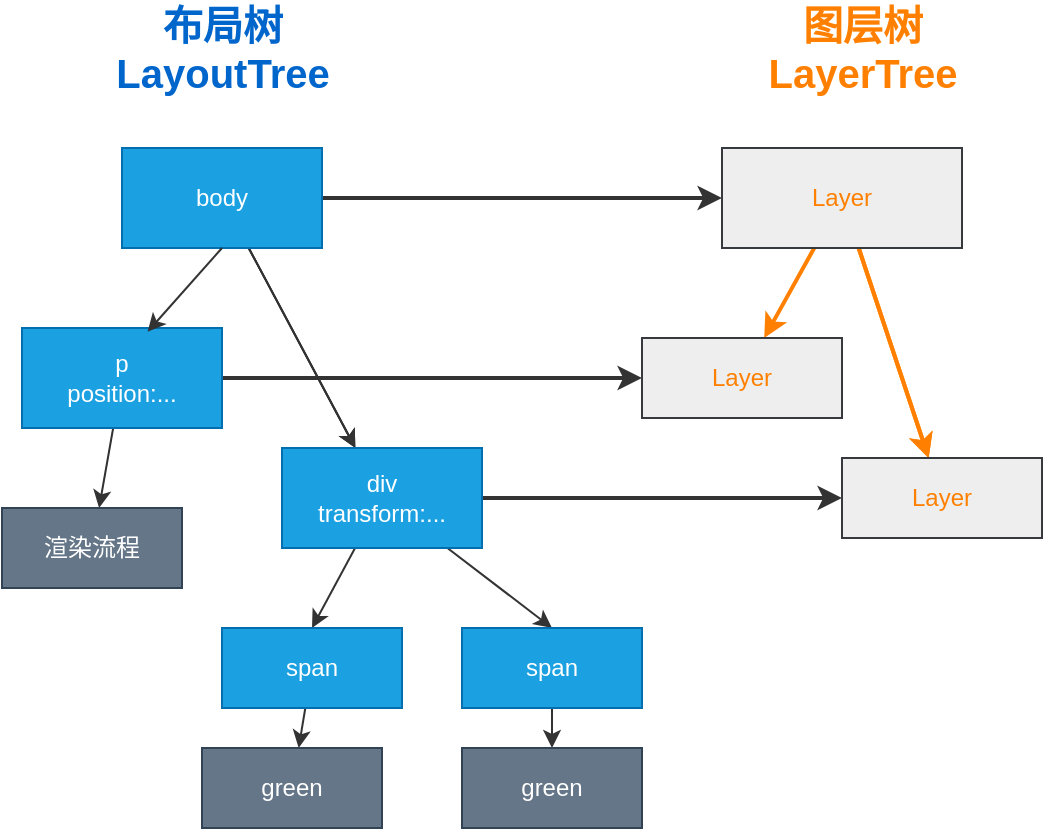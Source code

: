 <mxfile>
    <diagram id="p7rV3iljdHPYpTcM5-Iq" name="第 1 页">
        <mxGraphModel dx="632" dy="1613" grid="1" gridSize="10" guides="1" tooltips="1" connect="1" arrows="1" fold="1" page="1" pageScale="1" pageWidth="827" pageHeight="1169" background="#ffffff" math="0" shadow="0">
            <root>
                <mxCell id="0"/>
                <mxCell id="1" parent="0"/>
                <mxCell id="12" value="" style="edgeStyle=none;html=1;" parent="1" source="2" target="4" edge="1">
                    <mxGeometry relative="1" as="geometry"/>
                </mxCell>
                <mxCell id="13" value="" style="edgeStyle=none;html=1;strokeColor=#333333;" parent="1" source="2" target="4" edge="1">
                    <mxGeometry relative="1" as="geometry"/>
                </mxCell>
                <mxCell id="28" value="" style="edgeStyle=none;html=1;strokeColor=#FF8000;strokeWidth=2;fontColor=#FF0000;" parent="1" source="21" target="22" edge="1">
                    <mxGeometry relative="1" as="geometry">
                        <mxPoint x="270" y="95" as="targetPoint"/>
                    </mxGeometry>
                </mxCell>
                <mxCell id="35" value="" style="edgeStyle=none;html=1;strokeColor=#333333;strokeWidth=2;fontSize=20;fontColor=#0066CC;entryX=0;entryY=0.5;entryDx=0;entryDy=0;" parent="1" source="2" target="21" edge="1">
                    <mxGeometry relative="1" as="geometry">
                        <mxPoint x="270" y="95" as="targetPoint"/>
                    </mxGeometry>
                </mxCell>
                <mxCell id="2" value="body" style="rounded=0;whiteSpace=wrap;html=1;fillColor=#1ba1e2;fontColor=#ffffff;strokeColor=#006EAF;" parent="1" vertex="1">
                    <mxGeometry x="80" y="70" width="100" height="50" as="geometry"/>
                </mxCell>
                <mxCell id="15" value="" style="edgeStyle=none;html=1;strokeColor=#333333;" parent="1" source="3" target="11" edge="1">
                    <mxGeometry relative="1" as="geometry"/>
                </mxCell>
                <mxCell id="26" value="" style="edgeStyle=none;html=1;strokeColor=#333333;strokeWidth=2;fontColor=#0066CC;entryX=0;entryY=0.5;entryDx=0;entryDy=0;" parent="1" source="3" target="22" edge="1">
                    <mxGeometry relative="1" as="geometry"/>
                </mxCell>
                <mxCell id="3" value="p&lt;br&gt;position:..." style="rounded=0;whiteSpace=wrap;html=1;fillColor=#1ba1e2;fontColor=#ffffff;strokeColor=#006EAF;" parent="1" vertex="1">
                    <mxGeometry x="30" y="160" width="100" height="50" as="geometry"/>
                </mxCell>
                <mxCell id="16" value="" style="edgeStyle=none;html=1;entryX=0.5;entryY=0;entryDx=0;entryDy=0;strokeColor=#333333;" parent="1" source="4" target="5" edge="1">
                    <mxGeometry relative="1" as="geometry"/>
                </mxCell>
                <mxCell id="18" value="" style="edgeStyle=none;html=1;entryX=0.5;entryY=0;entryDx=0;entryDy=0;strokeColor=#333333;" parent="1" source="4" target="6" edge="1">
                    <mxGeometry relative="1" as="geometry">
                        <mxPoint x="350" y="245" as="targetPoint"/>
                    </mxGeometry>
                </mxCell>
                <mxCell id="25" value="" style="edgeStyle=none;html=1;fontColor=#0066CC;entryX=0;entryY=0.5;entryDx=0;entryDy=0;strokeColor=#333333;strokeWidth=2;" parent="1" source="4" target="23" edge="1">
                    <mxGeometry relative="1" as="geometry">
                        <mxPoint x="350" y="245" as="targetPoint"/>
                    </mxGeometry>
                </mxCell>
                <mxCell id="4" value="div&lt;br&gt;transform:..." style="rounded=0;whiteSpace=wrap;html=1;fillColor=#1ba1e2;fontColor=#ffffff;strokeColor=#006EAF;" parent="1" vertex="1">
                    <mxGeometry x="160" y="220" width="100" height="50" as="geometry"/>
                </mxCell>
                <mxCell id="19" value="" style="edgeStyle=none;html=1;strokeColor=#333333;" parent="1" source="5" target="7" edge="1">
                    <mxGeometry relative="1" as="geometry"/>
                </mxCell>
                <mxCell id="5" value="span" style="rounded=0;whiteSpace=wrap;html=1;fillColor=#1ba1e2;fontColor=#ffffff;strokeColor=#006EAF;" parent="1" vertex="1">
                    <mxGeometry x="130" y="310" width="90" height="40" as="geometry"/>
                </mxCell>
                <mxCell id="20" value="" style="edgeStyle=none;html=1;strokeColor=#333333;" parent="1" source="6" target="10" edge="1">
                    <mxGeometry relative="1" as="geometry"/>
                </mxCell>
                <mxCell id="6" value="span" style="rounded=0;whiteSpace=wrap;html=1;fillColor=#1ba1e2;fontColor=#ffffff;strokeColor=#006EAF;" parent="1" vertex="1">
                    <mxGeometry x="250" y="310" width="90" height="40" as="geometry"/>
                </mxCell>
                <mxCell id="7" value="green" style="rounded=0;whiteSpace=wrap;html=1;fillColor=#647687;fontColor=#ffffff;strokeColor=#314354;" parent="1" vertex="1">
                    <mxGeometry x="120" y="370" width="90" height="40" as="geometry"/>
                </mxCell>
                <mxCell id="10" value="green" style="rounded=0;whiteSpace=wrap;html=1;fillColor=#647687;fontColor=#ffffff;strokeColor=#314354;" parent="1" vertex="1">
                    <mxGeometry x="250" y="370" width="90" height="40" as="geometry"/>
                </mxCell>
                <mxCell id="11" value="渲染流程" style="rounded=0;whiteSpace=wrap;html=1;fillColor=#647687;fontColor=#ffffff;strokeColor=#314354;" parent="1" vertex="1">
                    <mxGeometry x="20" y="250" width="90" height="40" as="geometry"/>
                </mxCell>
                <mxCell id="14" value="" style="endArrow=classic;html=1;exitX=0.5;exitY=1;exitDx=0;exitDy=0;entryX=0.628;entryY=0.038;entryDx=0;entryDy=0;entryPerimeter=0;strokeColor=#333333;" parent="1" source="2" target="3" edge="1">
                    <mxGeometry width="50" height="50" relative="1" as="geometry">
                        <mxPoint x="100" y="160" as="sourcePoint"/>
                        <mxPoint x="150" y="110" as="targetPoint"/>
                    </mxGeometry>
                </mxCell>
                <mxCell id="32" value="" style="edgeStyle=none;html=1;strokeColor=#FF8000;strokeWidth=2;fontSize=20;fontColor=#FF8000;" parent="1" source="21" target="23" edge="1">
                    <mxGeometry relative="1" as="geometry"/>
                </mxCell>
                <mxCell id="33" value="" style="edgeStyle=none;html=1;strokeColor=#FF8000;strokeWidth=2;fontSize=20;fontColor=#FF8000;" parent="1" source="21" target="23" edge="1">
                    <mxGeometry relative="1" as="geometry"/>
                </mxCell>
                <mxCell id="21" value="Layer" style="rounded=0;whiteSpace=wrap;html=1;fillColor=#eeeeee;strokeColor=#36393d;fontColor=#FF8000;" parent="1" vertex="1">
                    <mxGeometry x="380" y="70" width="120" height="50" as="geometry"/>
                </mxCell>
                <mxCell id="22" value="Layer" style="rounded=0;whiteSpace=wrap;html=1;fillColor=#eeeeee;strokeColor=#36393d;fontColor=#FF8000;" parent="1" vertex="1">
                    <mxGeometry x="340" y="165" width="100" height="40" as="geometry"/>
                </mxCell>
                <mxCell id="23" value="Layer" style="rounded=0;whiteSpace=wrap;html=1;fillColor=#eeeeee;strokeColor=#36393d;fontColor=#FF8000;" parent="1" vertex="1">
                    <mxGeometry x="440" y="225" width="100" height="40" as="geometry"/>
                </mxCell>
                <mxCell id="30" value="布局树&lt;br style=&quot;font-size: 20px;&quot;&gt;LayoutTree" style="text;strokeColor=none;fillColor=none;html=1;fontSize=20;fontStyle=1;verticalAlign=middle;align=center;fontColor=#0066CC;" parent="1" vertex="1">
                    <mxGeometry x="80" width="100" height="40" as="geometry"/>
                </mxCell>
                <mxCell id="31" value="图层树&lt;br&gt;LayerTree" style="text;strokeColor=none;fillColor=none;html=1;fontSize=20;fontStyle=1;verticalAlign=middle;align=center;fontColor=#FF8000;" parent="1" vertex="1">
                    <mxGeometry x="400" width="100" height="40" as="geometry"/>
                </mxCell>
            </root>
        </mxGraphModel>
    </diagram>
</mxfile>